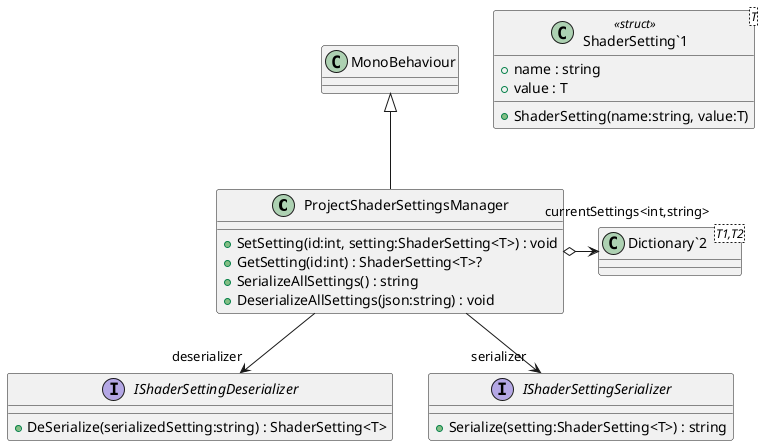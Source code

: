 @startuml
class ProjectShaderSettingsManager {
    + SetSetting(id:int, setting:ShaderSetting<T>) : void
    + GetSetting(id:int) : ShaderSetting<T>?
    + SerializeAllSettings() : string
    + DeserializeAllSettings(json:string) : void
}
interface IShaderSettingDeserializer {
    + DeSerialize(serializedSetting:string) : ShaderSetting<T>
}
interface IShaderSettingSerializer {
    + Serialize(setting:ShaderSetting<T>) : string
}
class "ShaderSetting`1"<T> <<struct>> {
    + name : string
    + value : T
    + ShaderSetting(name:string, value:T)
}
class "Dictionary`2"<T1,T2> {
}
MonoBehaviour <|-- ProjectShaderSettingsManager
ProjectShaderSettingsManager o-> "currentSettings<int,string>" "Dictionary`2"
ProjectShaderSettingsManager --> "serializer" IShaderSettingSerializer
ProjectShaderSettingsManager --> "deserializer" IShaderSettingDeserializer
@enduml
